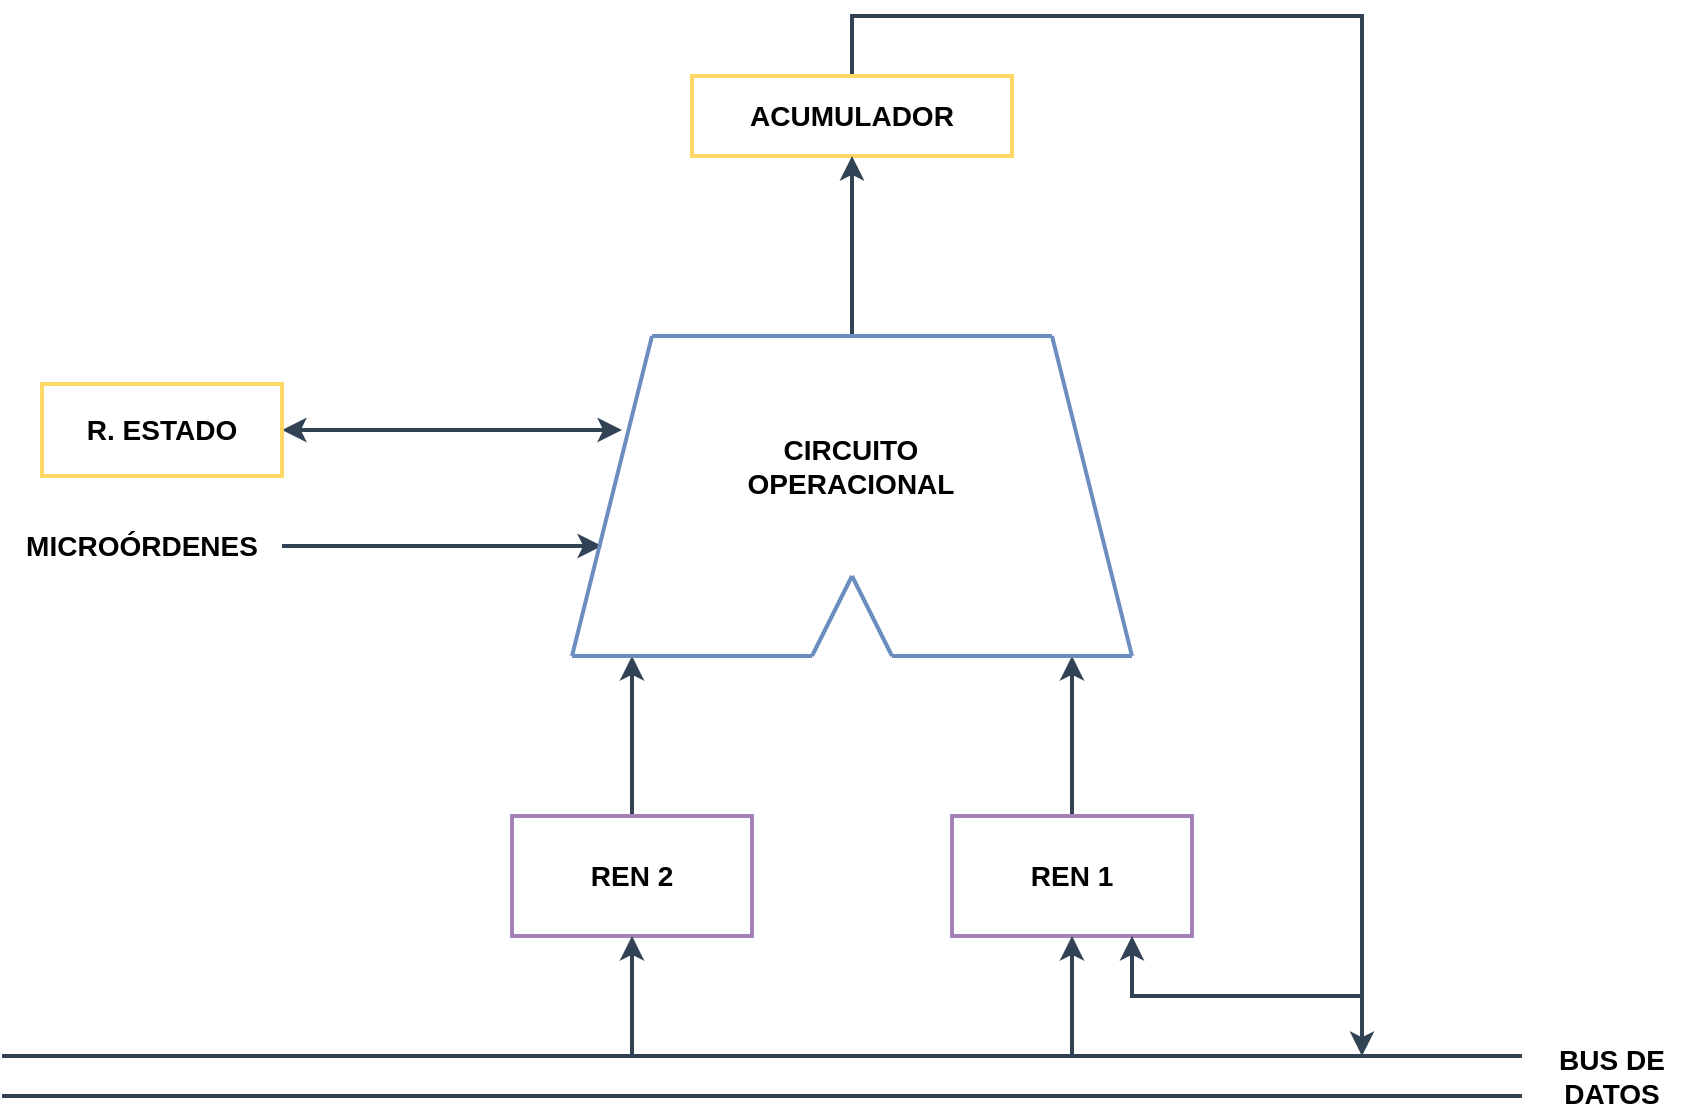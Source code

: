<mxfile version="15.9.4" type="device"><diagram id="MeqiriejuYboCKpoaUpg" name="ALU (Unidad Aritmético lógica)"><mxGraphModel dx="1422" dy="780" grid="1" gridSize="10" guides="1" tooltips="1" connect="1" arrows="1" fold="1" page="1" pageScale="1" pageWidth="1169" pageHeight="827" math="0" shadow="0"><root><mxCell id="0"/><mxCell id="1" parent="0"/><mxCell id="rnLjX0xDOWqw-68UCUdN-22" style="edgeStyle=orthogonalEdgeStyle;rounded=0;orthogonalLoop=1;jettySize=auto;html=1;endArrow=classic;endFill=1;fillColor=#647687;strokeColor=#314354;strokeWidth=2;" edge="1" parent="1" source="rnLjX0xDOWqw-68UCUdN-10"><mxGeometry relative="1" as="geometry"><mxPoint x="840" y="720" as="targetPoint"/><Array as="points"><mxPoint x="585" y="200"/><mxPoint x="840" y="200"/></Array></mxGeometry></mxCell><mxCell id="rnLjX0xDOWqw-68UCUdN-10" value="ACUMULADOR" style="rounded=0;whiteSpace=wrap;html=1;strokeColor=#FFD966;strokeWidth=2;fontSize=14;fontStyle=1" vertex="1" parent="1"><mxGeometry x="505" y="230" width="160" height="40" as="geometry"/></mxCell><mxCell id="rnLjX0xDOWqw-68UCUdN-15" style="edgeStyle=orthogonalEdgeStyle;rounded=0;orthogonalLoop=1;jettySize=auto;html=1;endArrow=classic;endFill=1;strokeWidth=2;fillColor=#647687;strokeColor=#314354;" edge="1" parent="1" source="rnLjX0xDOWqw-68UCUdN-11"><mxGeometry relative="1" as="geometry"><mxPoint x="475" y="520" as="targetPoint"/></mxGeometry></mxCell><mxCell id="rnLjX0xDOWqw-68UCUdN-11" value="REN 2" style="rounded=0;whiteSpace=wrap;html=1;strokeColor=#A680B8;strokeWidth=2;fontSize=14;fontStyle=1" vertex="1" parent="1"><mxGeometry x="415" y="600" width="120" height="60" as="geometry"/></mxCell><mxCell id="rnLjX0xDOWqw-68UCUdN-14" style="edgeStyle=orthogonalEdgeStyle;rounded=0;orthogonalLoop=1;jettySize=auto;html=1;strokeWidth=2;fillColor=#647687;strokeColor=#314354;" edge="1" parent="1" source="rnLjX0xDOWqw-68UCUdN-12"><mxGeometry relative="1" as="geometry"><mxPoint x="695" y="520" as="targetPoint"/></mxGeometry></mxCell><mxCell id="rnLjX0xDOWqw-68UCUdN-12" value="REN 1" style="rounded=0;whiteSpace=wrap;html=1;strokeColor=#A680B8;strokeWidth=2;fontSize=14;fontStyle=1" vertex="1" parent="1"><mxGeometry x="635" y="600" width="120" height="60" as="geometry"/></mxCell><mxCell id="rnLjX0xDOWqw-68UCUdN-28" style="edgeStyle=orthogonalEdgeStyle;rounded=0;orthogonalLoop=1;jettySize=auto;html=1;endArrow=classic;endFill=1;startArrow=classic;startFill=1;strokeWidth=2;fillColor=#647687;strokeColor=#314354;" edge="1" parent="1" source="rnLjX0xDOWqw-68UCUdN-16"><mxGeometry relative="1" as="geometry"><mxPoint x="470" y="407" as="targetPoint"/></mxGeometry></mxCell><mxCell id="rnLjX0xDOWqw-68UCUdN-16" value="R. ESTADO" style="rounded=0;whiteSpace=wrap;html=1;strokeColor=#FFD966;strokeWidth=2;fontSize=14;fontStyle=1" vertex="1" parent="1"><mxGeometry x="180" y="384" width="120" height="46" as="geometry"/></mxCell><mxCell id="rnLjX0xDOWqw-68UCUdN-27" style="edgeStyle=orthogonalEdgeStyle;rounded=0;orthogonalLoop=1;jettySize=auto;html=1;endArrow=classic;endFill=1;strokeWidth=2;fillColor=#647687;strokeColor=#314354;" edge="1" parent="1" source="rnLjX0xDOWqw-68UCUdN-17"><mxGeometry relative="1" as="geometry"><mxPoint x="460" y="465" as="targetPoint"/></mxGeometry></mxCell><mxCell id="rnLjX0xDOWqw-68UCUdN-17" value="MICROÓRDENES" style="text;html=1;strokeColor=none;fillColor=none;align=center;verticalAlign=middle;whiteSpace=wrap;rounded=0;fontSize=14;fontStyle=1" vertex="1" parent="1"><mxGeometry x="160" y="450" width="140" height="30" as="geometry"/></mxCell><mxCell id="rnLjX0xDOWqw-68UCUdN-19" value="" style="endArrow=none;html=1;rounded=0;fillColor=#647687;strokeColor=#314354;strokeWidth=2;" edge="1" parent="1"><mxGeometry width="50" height="50" relative="1" as="geometry"><mxPoint x="160" y="720" as="sourcePoint"/><mxPoint x="920" y="720" as="targetPoint"/></mxGeometry></mxCell><mxCell id="rnLjX0xDOWqw-68UCUdN-20" value="" style="endArrow=none;html=1;rounded=0;fillColor=#647687;strokeColor=#314354;strokeWidth=2;" edge="1" parent="1"><mxGeometry width="50" height="50" relative="1" as="geometry"><mxPoint x="160" y="740" as="sourcePoint"/><mxPoint x="920" y="740" as="targetPoint"/></mxGeometry></mxCell><mxCell id="rnLjX0xDOWqw-68UCUdN-21" value="" style="endArrow=classic;html=1;rounded=0;entryX=0.5;entryY=1;entryDx=0;entryDy=0;fillColor=#647687;strokeColor=#314354;strokeWidth=2;" edge="1" parent="1" target="rnLjX0xDOWqw-68UCUdN-10"><mxGeometry width="50" height="50" relative="1" as="geometry"><mxPoint x="585" y="360" as="sourcePoint"/><mxPoint x="610" y="430" as="targetPoint"/></mxGeometry></mxCell><mxCell id="rnLjX0xDOWqw-68UCUdN-23" value="" style="endArrow=classic;html=1;rounded=0;entryX=0.75;entryY=1;entryDx=0;entryDy=0;strokeWidth=2;fillColor=#647687;strokeColor=#314354;" edge="1" parent="1" target="rnLjX0xDOWqw-68UCUdN-12"><mxGeometry width="50" height="50" relative="1" as="geometry"><mxPoint x="840" y="690" as="sourcePoint"/><mxPoint x="720" y="690" as="targetPoint"/><Array as="points"><mxPoint x="725" y="690"/></Array></mxGeometry></mxCell><mxCell id="rnLjX0xDOWqw-68UCUdN-24" value="" style="endArrow=classic;html=1;rounded=0;entryX=0.5;entryY=1;entryDx=0;entryDy=0;strokeWidth=2;fillColor=#647687;strokeColor=#314354;" edge="1" parent="1" target="rnLjX0xDOWqw-68UCUdN-12"><mxGeometry width="50" height="50" relative="1" as="geometry"><mxPoint x="695" y="720" as="sourcePoint"/><mxPoint x="610" y="430" as="targetPoint"/></mxGeometry></mxCell><mxCell id="rnLjX0xDOWqw-68UCUdN-25" value="" style="endArrow=classic;html=1;rounded=0;entryX=0.5;entryY=1;entryDx=0;entryDy=0;strokeWidth=2;fillColor=#647687;strokeColor=#314354;" edge="1" parent="1" target="rnLjX0xDOWqw-68UCUdN-11"><mxGeometry width="50" height="50" relative="1" as="geometry"><mxPoint x="475" y="720" as="sourcePoint"/><mxPoint x="610" y="430" as="targetPoint"/></mxGeometry></mxCell><mxCell id="rnLjX0xDOWqw-68UCUdN-29" value="&lt;div style=&quot;font-size: 14px;&quot;&gt;BUS DE&lt;/div&gt;&lt;div style=&quot;font-size: 14px;&quot;&gt;DATOS&lt;br style=&quot;font-size: 14px;&quot;&gt;&lt;/div&gt;" style="text;html=1;strokeColor=none;fillColor=none;align=center;verticalAlign=middle;whiteSpace=wrap;rounded=0;fontSize=14;fontStyle=1" vertex="1" parent="1"><mxGeometry x="930" y="710" width="70" height="40" as="geometry"/></mxCell><mxCell id="rnLjX0xDOWqw-68UCUdN-18" value="&lt;div style=&quot;font-size: 14px;&quot;&gt;CIRCUITO&lt;/div&gt;&lt;div style=&quot;font-size: 14px;&quot;&gt;OPERACIONAL&lt;br style=&quot;font-size: 14px;&quot;&gt;&lt;/div&gt;" style="text;html=1;strokeColor=none;fillColor=none;align=center;verticalAlign=middle;whiteSpace=wrap;rounded=0;fontFamily=Helvetica;fontSize=14;fontStyle=1" vertex="1" parent="1"><mxGeometry x="527" y="399" width="115" height="51" as="geometry"/></mxCell><mxCell id="rnLjX0xDOWqw-68UCUdN-31" value="" style="group;labelBackgroundColor=none;labelBorderColor=none;fillColor=none;fontColor=#ffffff;strokeColor=none;" vertex="1" connectable="0" parent="1"><mxGeometry x="445" y="360" width="280" height="160" as="geometry"/></mxCell><mxCell id="rnLjX0xDOWqw-68UCUdN-2" value="" style="endArrow=none;html=1;rounded=0;strokeWidth=2;fillColor=#dae8fc;strokeColor=#6c8ebf;" edge="1" parent="rnLjX0xDOWqw-68UCUdN-31"><mxGeometry width="50" height="50" relative="1" as="geometry"><mxPoint x="40" as="sourcePoint"/><mxPoint x="240" as="targetPoint"/></mxGeometry></mxCell><mxCell id="rnLjX0xDOWqw-68UCUdN-3" value="" style="endArrow=none;html=1;rounded=0;strokeWidth=2;fillColor=#dae8fc;strokeColor=#6c8ebf;" edge="1" parent="rnLjX0xDOWqw-68UCUdN-31"><mxGeometry width="50" height="50" relative="1" as="geometry"><mxPoint y="160" as="sourcePoint"/><mxPoint x="40" as="targetPoint"/></mxGeometry></mxCell><mxCell id="rnLjX0xDOWqw-68UCUdN-4" value="" style="endArrow=none;html=1;rounded=0;strokeWidth=2;fillColor=#dae8fc;strokeColor=#6c8ebf;" edge="1" parent="rnLjX0xDOWqw-68UCUdN-31"><mxGeometry width="50" height="50" relative="1" as="geometry"><mxPoint x="240" as="sourcePoint"/><mxPoint x="280" y="160" as="targetPoint"/></mxGeometry></mxCell><mxCell id="rnLjX0xDOWqw-68UCUdN-5" value="" style="endArrow=none;html=1;rounded=0;strokeWidth=2;fillColor=#dae8fc;strokeColor=#6c8ebf;" edge="1" parent="rnLjX0xDOWqw-68UCUdN-31"><mxGeometry width="50" height="50" relative="1" as="geometry"><mxPoint y="160" as="sourcePoint"/><mxPoint x="120" y="160" as="targetPoint"/></mxGeometry></mxCell><mxCell id="rnLjX0xDOWqw-68UCUdN-6" value="" style="endArrow=none;html=1;rounded=0;strokeWidth=2;fillColor=#dae8fc;strokeColor=#6c8ebf;" edge="1" parent="rnLjX0xDOWqw-68UCUdN-31"><mxGeometry width="50" height="50" relative="1" as="geometry"><mxPoint x="160" y="160" as="sourcePoint"/><mxPoint x="280" y="160" as="targetPoint"/></mxGeometry></mxCell><mxCell id="rnLjX0xDOWqw-68UCUdN-7" value="" style="endArrow=none;html=1;rounded=0;strokeWidth=2;fillColor=#dae8fc;strokeColor=#6c8ebf;" edge="1" parent="rnLjX0xDOWqw-68UCUdN-31"><mxGeometry width="50" height="50" relative="1" as="geometry"><mxPoint x="120" y="160" as="sourcePoint"/><mxPoint x="140" y="120" as="targetPoint"/></mxGeometry></mxCell><mxCell id="rnLjX0xDOWqw-68UCUdN-8" value="" style="endArrow=none;html=1;rounded=0;strokeWidth=2;fillColor=#dae8fc;strokeColor=#6c8ebf;" edge="1" parent="rnLjX0xDOWqw-68UCUdN-31"><mxGeometry width="50" height="50" relative="1" as="geometry"><mxPoint x="160" y="160" as="sourcePoint"/><mxPoint x="140" y="120" as="targetPoint"/></mxGeometry></mxCell></root></mxGraphModel></diagram></mxfile>